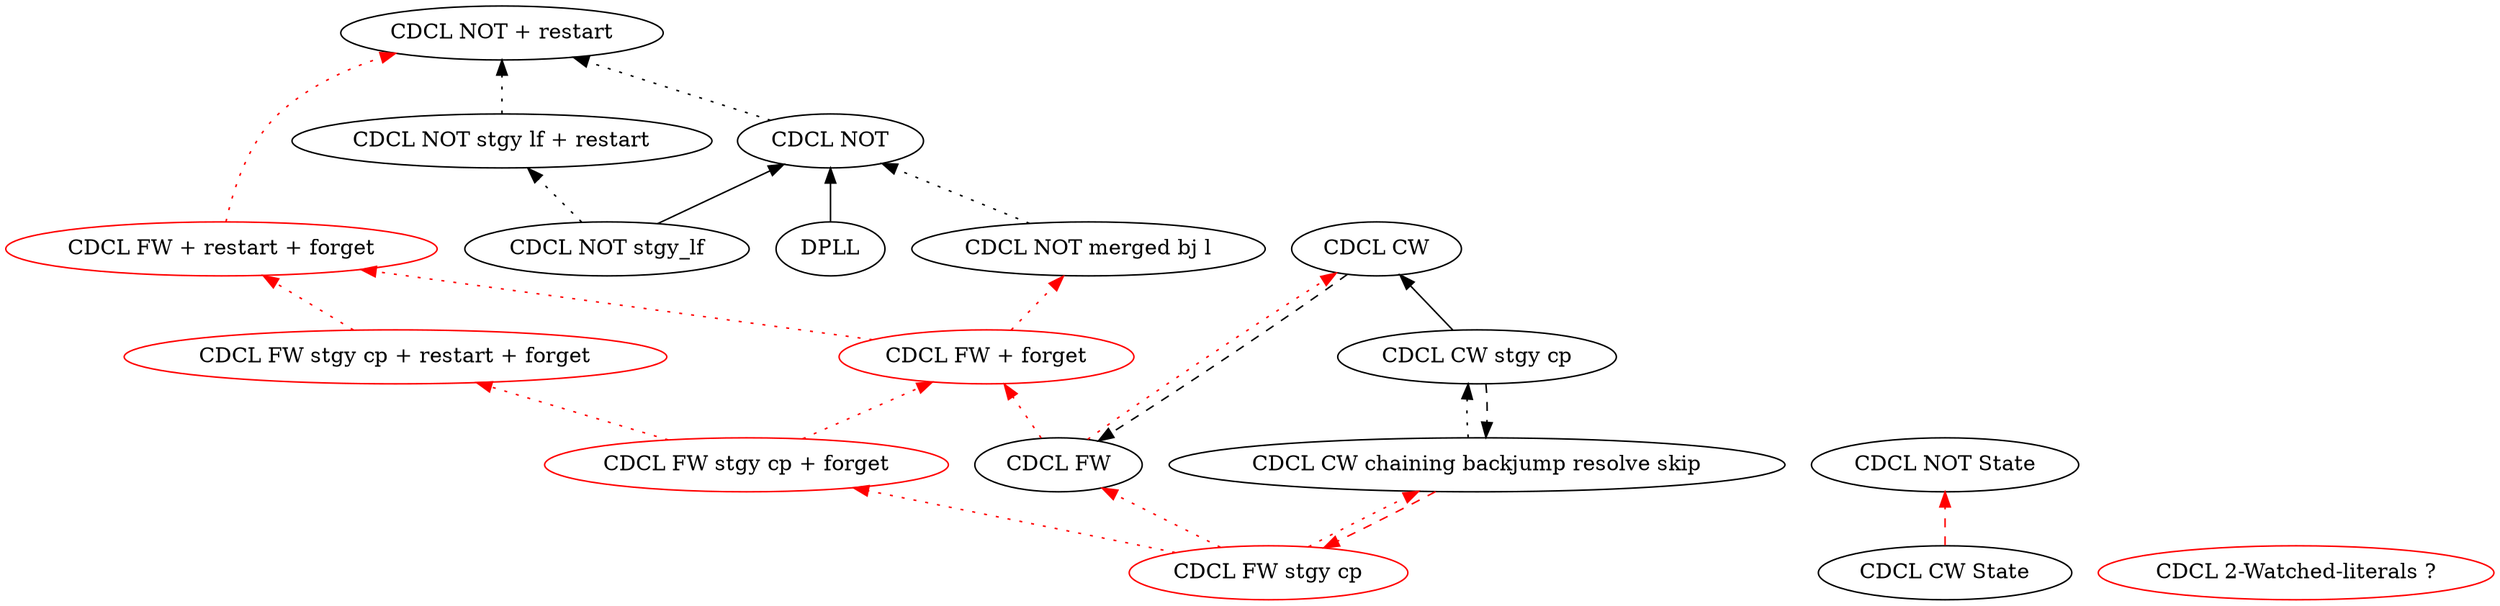 //dot -o CDCL.pdf -Tpdf CDCL.dot
digraph CDCL {
  rankdir=BT;
  subgraph cw {
    style=invisible;
  	CDCL_NOT_restart [label = "CDCL NOT + restart"];
  	CDCL_NOT [label = "CDCL NOT"];
  	CDCL_NOT_stgy [label = "CDCL NOT stgy_lf"];
  	CDCL_NOT_stgy_restart[label = "CDCL NOT stgy lf + restart"];
  	CDCL_NOT_merged [label = "CDCL NOT merged bj l"];
  	DPLL [label = "DPLL"];
  }

	CDCL_NOT_stgy -> CDCL_NOT;
	CDCL_NOT -> CDCL_NOT_restart [style = dotted];
	CDCL_NOT_stgy -> CDCL_NOT_stgy_restart [style = dotted];
	CDCL_NOT_stgy_restart -> CDCL_NOT_restart [style = dotted];
	DPLL -> CDCL_NOT;

	CDCL_NOT_merged -> CDCL_NOT [style =dotted];

	subgraph fw {
    style=invisible;
    CDCL_FW [label="CDCL FW"];
	  CDCL_FW_stgy [label="CDCL FW stgy cp", color=red];
	  CDCL_FW_forget [label="CDCL FW + forget", color=red];
	  CDCL_FW_stgy_forget [label="CDCL FW stgy cp + forget", color=red];

	  CDCL_FW_restart_forget [label = "CDCL FW + restart + forget", color=red];
	  CDCL_FW_stgy_restart_forget [label = "CDCL FW stgy cp + restart + forget", color=red];
	}

	CDCL_FW_stgy_forget -> CDCL_FW_stgy_restart_forget -> CDCL_FW_restart_forget [style
	= dotted, color=red];
	CDCL_FW_forget -> CDCL_NOT_merged [style = dotted, color=red];
	CDCL_FW_stgy_forget -> CDCL_FW_forget [style = dotted, color=red];
	CDCL_FW_forget -> CDCL_FW_restart_forget [style = dotted, color=red];
	CDCL_FW_restart_forget -> CDCL_NOT_restart [style = dotted, color =red];
        CDCL_FW_stgy -> CDCL_FW_stgy_forget [style=dotted, color=red];
	CDCL_FW -> CDCL_FW_forget [style=dotted, color=red];
	CDCL_FW_stgy ->  CDCL_FW[style=dotted, color=red];

	CDCL_CW [label = "CDCL CW"];
	CDCL_CW_stgy [label = "CDCL CW stgy cp"];
	CDCL_CW_stgy_merge_bj[label = "CDCL CW chaining backjump resolve skip"];
	CDCL_CW_stgy -> CDCL_CW;
	CDCL_CW -> CDCL_FW[style=dashed];
	CDCL_FW -> CDCL_CW[color =red, style=dotted];

	CDCL_CW_stgy -> CDCL_CW_stgy_merge_bj[style=dashed];
	CDCL_CW_stgy_merge_bj -> CDCL_FW_stgy[color=red, style=dashed];
	CDCL_FW_stgy -> CDCL_CW_stgy_merge_bj[color=red, style=dotted];
	CDCL_CW_stgy_merge_bj -> CDCL_CW_stgy[style=dotted];


	subgraph state {
    style=invisible;
    CDCL_NOT_state [label = "CDCL NOT State"];
    CDCL_CW_state [label = "CDCL CW State"];
  }

  CDCL_CW_state -> CDCL_NOT_state[style=dashed, color = red];


	CDCL_WL [label = "CDCL 2-Watched-literals ?", color = red];

}